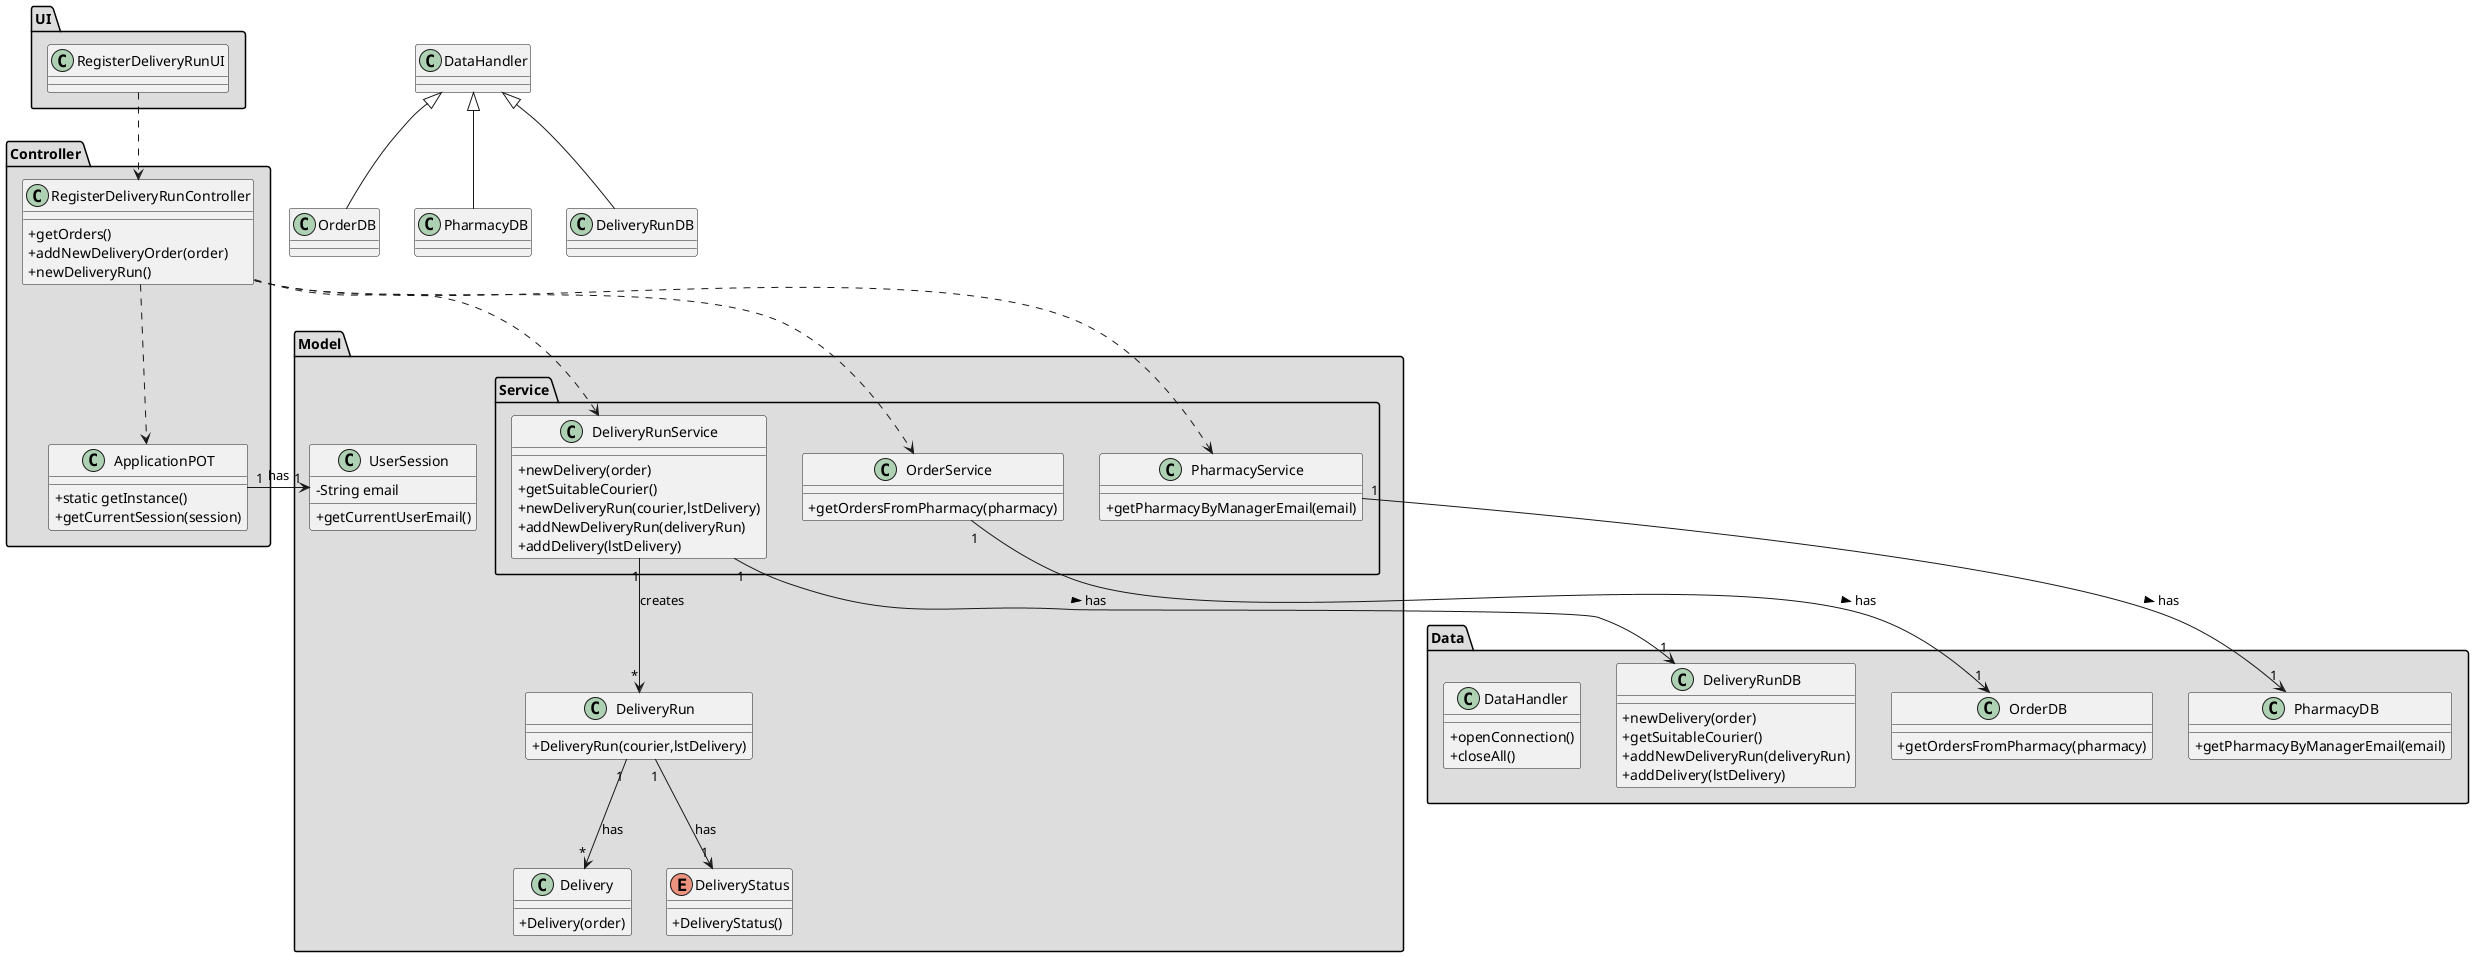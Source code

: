 @startuml
skinparam classAttributeIconSize 0


package "Controller" #DDDDDD {
class ApplicationPOT
{
  +static getInstance()
  +getCurrentSession(session)
}
}

package "Data" #DDDDDD {
class PharmacyDB{
+getPharmacyByManagerEmail(email)
}

class OrderDB{
+getOrdersFromPharmacy(pharmacy)
}

class DeliveryRunDB {
+newDelivery(order)
+getSuitableCourier()
+addNewDeliveryRun(deliveryRun)
+addDelivery(lstDelivery)
}

class DataHandler{
+openConnection()
+closeAll()
}

}

package "UI" #DDDDDD {
class RegisterDeliveryRunUI{

}



}


package "Controller" #DDDDDD {
class RegisterDeliveryRunController{
+getOrders()
+addNewDeliveryOrder(order)
+newDeliveryRun()
}
}


package "Model" #DDDDDD {
class Delivery{
+Delivery(order)
}

class DeliveryRun{
+DeliveryRun(courier,lstDelivery)
}

}

package "Model" #DDDDDD {
class UserSession{
-String email
+getCurrentUserEmail()
}

package "Service" #DDDDDD {

class PharmacyService {
+getPharmacyByManagerEmail(email)
}

class OrderService {
+getOrdersFromPharmacy(pharmacy)
}

class DeliveryRunService {
+newDelivery(order)
+getSuitableCourier()
+newDeliveryRun(courier,lstDelivery)
+addNewDeliveryRun(deliveryRun)
+addDelivery(lstDelivery)
}

}

enum DeliveryStatus{
+DeliveryStatus()
}
}






RegisterDeliveryRunUI ..> RegisterDeliveryRunController
RegisterDeliveryRunController ..> PharmacyService
RegisterDeliveryRunController ..> OrderService
RegisterDeliveryRunController ..> DeliveryRunService
RegisterDeliveryRunController ..> ApplicationPOT
PharmacyService "1" --> "1" PharmacyDB : has >
OrderService "1" --> "1" OrderDB : has >
DeliveryRunService "1" --> "1" DeliveryRunDB : has >

DeliveryRun "1" --> "*" Delivery : has
DeliveryRun "1" --> "1" DeliveryStatus : has

DeliveryRunService "1" --> "*" DeliveryRun : creates

class DeliveryRunDB extends DataHandler
class OrderDB extends DataHandler
class PharmacyDB extends DataHandler
ApplicationPOT "1" -> "1" UserSession : has

@enduml
